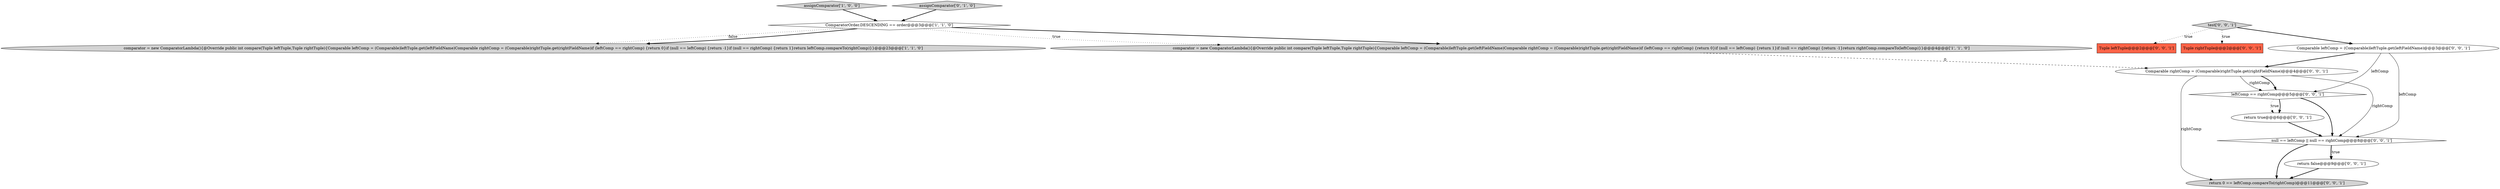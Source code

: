 digraph {
10 [style = filled, label = "Tuple leftTuple@@@2@@@['0', '0', '1']", fillcolor = tomato, shape = box image = "AAA0AAABBB3BBB"];
1 [style = filled, label = "assignComparator['1', '0', '0']", fillcolor = lightgray, shape = diamond image = "AAA0AAABBB1BBB"];
2 [style = filled, label = "comparator = new ComparatorLambda(){@Override public int compare(Tuple leftTuple,Tuple rightTuple){Comparable leftComp = (Comparable)leftTuple.get(leftFieldName)Comparable rightComp = (Comparable)rightTuple.get(rightFieldName)if (leftComp == rightComp) {return 0}if (null == leftComp) {return -1}if (null == rightComp) {return 1}return leftComp.compareTo(rightComp)}}@@@23@@@['1', '1', '0']", fillcolor = lightgray, shape = ellipse image = "AAA0AAABBB1BBB"];
9 [style = filled, label = "return 0 == leftComp.compareTo(rightComp)@@@11@@@['0', '0', '1']", fillcolor = lightgray, shape = ellipse image = "AAA0AAABBB3BBB"];
14 [style = filled, label = "leftComp == rightComp@@@5@@@['0', '0', '1']", fillcolor = white, shape = diamond image = "AAA0AAABBB3BBB"];
3 [style = filled, label = "ComparatorOrder.DESCENDING == order@@@3@@@['1', '1', '0']", fillcolor = white, shape = diamond image = "AAA0AAABBB1BBB"];
5 [style = filled, label = "null == leftComp || null == rightComp@@@8@@@['0', '0', '1']", fillcolor = white, shape = diamond image = "AAA0AAABBB3BBB"];
13 [style = filled, label = "Comparable rightComp = (Comparable)rightTuple.get(rightFieldName)@@@4@@@['0', '0', '1']", fillcolor = white, shape = ellipse image = "AAA0AAABBB3BBB"];
4 [style = filled, label = "assignComparator['0', '1', '0']", fillcolor = lightgray, shape = diamond image = "AAA0AAABBB2BBB"];
8 [style = filled, label = "Tuple rightTuple@@@2@@@['0', '0', '1']", fillcolor = tomato, shape = box image = "AAA0AAABBB3BBB"];
12 [style = filled, label = "return true@@@6@@@['0', '0', '1']", fillcolor = white, shape = ellipse image = "AAA0AAABBB3BBB"];
7 [style = filled, label = "test['0', '0', '1']", fillcolor = lightgray, shape = diamond image = "AAA0AAABBB3BBB"];
0 [style = filled, label = "comparator = new ComparatorLambda(){@Override public int compare(Tuple leftTuple,Tuple rightTuple){Comparable leftComp = (Comparable)leftTuple.get(leftFieldName)Comparable rightComp = (Comparable)rightTuple.get(rightFieldName)if (leftComp == rightComp) {return 0}if (null == leftComp) {return 1}if (null == rightComp) {return -1}return rightComp.compareTo(leftComp)}}@@@4@@@['1', '1', '0']", fillcolor = lightgray, shape = ellipse image = "AAA0AAABBB1BBB"];
6 [style = filled, label = "return false@@@9@@@['0', '0', '1']", fillcolor = white, shape = ellipse image = "AAA0AAABBB3BBB"];
11 [style = filled, label = "Comparable leftComp = (Comparable)leftTuple.get(leftFieldName)@@@3@@@['0', '0', '1']", fillcolor = white, shape = ellipse image = "AAA0AAABBB3BBB"];
14->5 [style = bold, label=""];
3->2 [style = dotted, label="false"];
13->9 [style = solid, label="rightComp"];
11->14 [style = solid, label="leftComp"];
11->5 [style = solid, label="leftComp"];
3->2 [style = bold, label=""];
7->8 [style = dotted, label="true"];
7->10 [style = dotted, label="true"];
14->12 [style = bold, label=""];
5->9 [style = bold, label=""];
7->11 [style = bold, label=""];
14->12 [style = dotted, label="true"];
0->13 [style = dashed, label="0"];
13->5 [style = solid, label="rightComp"];
6->9 [style = bold, label=""];
3->0 [style = dotted, label="true"];
13->14 [style = solid, label="rightComp"];
5->6 [style = dotted, label="true"];
12->5 [style = bold, label=""];
1->3 [style = bold, label=""];
3->0 [style = bold, label=""];
11->13 [style = bold, label=""];
13->14 [style = bold, label=""];
4->3 [style = bold, label=""];
5->6 [style = bold, label=""];
}

